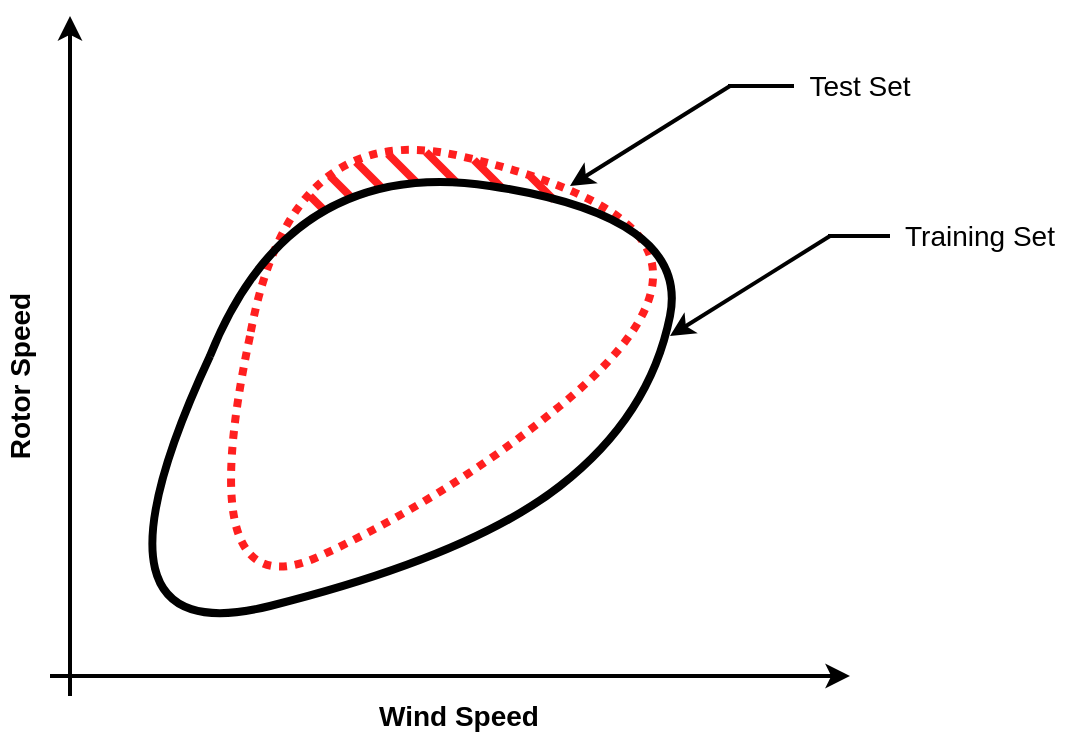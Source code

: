 <mxfile version="13.9.2" type="google"><diagram id="2tEQw7rI3RUy3dNVRnWH" name="Page-1"><mxGraphModel dx="1185" dy="659" grid="1" gridSize="10" guides="1" tooltips="1" connect="1" arrows="1" fold="1" page="1" pageScale="1" pageWidth="850" pageHeight="1100" math="0" shadow="0"><root><mxCell id="0"/><mxCell id="1" parent="0"/><mxCell id="8DVG8qrVCnFSk3iqDiRl-1" value="" style="endArrow=classic;html=1;strokeWidth=2;" edge="1" parent="1"><mxGeometry width="50" height="50" relative="1" as="geometry"><mxPoint x="170" y="400" as="sourcePoint"/><mxPoint x="170" y="60" as="targetPoint"/></mxGeometry></mxCell><mxCell id="8DVG8qrVCnFSk3iqDiRl-2" value="" style="endArrow=classic;html=1;strokeWidth=2;" edge="1" parent="1"><mxGeometry width="50" height="50" relative="1" as="geometry"><mxPoint x="160" y="390" as="sourcePoint"/><mxPoint x="560" y="390" as="targetPoint"/></mxGeometry></mxCell><mxCell id="8DVG8qrVCnFSk3iqDiRl-7" value="" style="curved=1;endArrow=none;html=1;strokeWidth=4;endFill=0;strokeColor=#FF1F1F;dashed=1;dashPattern=1 1;" edge="1" parent="1"><mxGeometry width="50" height="50" relative="1" as="geometry"><mxPoint x="260" y="220" as="sourcePoint"/><mxPoint x="260" y="220" as="targetPoint"/><Array as="points"><mxPoint x="230" y="360"/><mxPoint x="360" y="300"/><mxPoint x="470" y="210"/><mxPoint x="450" y="150"/><mxPoint x="280" y="110"/></Array></mxGeometry></mxCell><mxCell id="8DVG8qrVCnFSk3iqDiRl-8" value="" style="endArrow=none;html=1;strokeColor=#FF1F1F;strokeWidth=4;" edge="1" parent="1"><mxGeometry width="50" height="50" relative="1" as="geometry"><mxPoint x="300" y="140" as="sourcePoint"/><mxPoint x="310" y="150" as="targetPoint"/></mxGeometry></mxCell><mxCell id="8DVG8qrVCnFSk3iqDiRl-9" value="" style="endArrow=none;html=1;strokeColor=#FF1F1F;strokeWidth=4;" edge="1" parent="1"><mxGeometry width="50" height="50" relative="1" as="geometry"><mxPoint x="313" y="133" as="sourcePoint"/><mxPoint x="326" y="146" as="targetPoint"/></mxGeometry></mxCell><mxCell id="8DVG8qrVCnFSk3iqDiRl-10" value="" style="endArrow=none;html=1;strokeColor=#FF1F1F;strokeWidth=4;" edge="1" parent="1"><mxGeometry width="50" height="50" relative="1" as="geometry"><mxPoint x="290" y="150" as="sourcePoint"/><mxPoint x="298" y="158" as="targetPoint"/></mxGeometry></mxCell><mxCell id="8DVG8qrVCnFSk3iqDiRl-11" value="" style="endArrow=none;html=1;strokeColor=#FF1F1F;strokeWidth=4;" edge="1" parent="1"><mxGeometry width="50" height="50" relative="1" as="geometry"><mxPoint x="329" y="129" as="sourcePoint"/><mxPoint x="343" y="143" as="targetPoint"/></mxGeometry></mxCell><mxCell id="8DVG8qrVCnFSk3iqDiRl-12" value="" style="endArrow=none;html=1;strokeColor=#FF1F1F;strokeWidth=4;" edge="1" parent="1"><mxGeometry width="50" height="50" relative="1" as="geometry"><mxPoint x="348" y="128" as="sourcePoint"/><mxPoint x="363" y="143" as="targetPoint"/></mxGeometry></mxCell><mxCell id="8DVG8qrVCnFSk3iqDiRl-13" value="" style="endArrow=none;html=1;strokeColor=#FF1F1F;strokeWidth=4;" edge="1" parent="1"><mxGeometry width="50" height="50" relative="1" as="geometry"><mxPoint x="372" y="132" as="sourcePoint"/><mxPoint x="386" y="146" as="targetPoint"/></mxGeometry></mxCell><mxCell id="8DVG8qrVCnFSk3iqDiRl-14" value="" style="endArrow=none;html=1;strokeColor=#FF1F1F;strokeWidth=4;" edge="1" parent="1"><mxGeometry width="50" height="50" relative="1" as="geometry"><mxPoint x="400" y="140" as="sourcePoint"/><mxPoint x="412" y="152" as="targetPoint"/></mxGeometry></mxCell><mxCell id="8DVG8qrVCnFSk3iqDiRl-6" value="" style="curved=1;endArrow=none;html=1;strokeWidth=4;endFill=0;" edge="1" parent="1"><mxGeometry width="50" height="50" relative="1" as="geometry"><mxPoint x="240" y="230" as="sourcePoint"/><mxPoint x="240" y="230" as="targetPoint"/><Array as="points"><mxPoint x="170" y="380"/><mxPoint x="370" y="330"/><mxPoint x="460" y="260"/><mxPoint x="480" y="160"/><mxPoint x="280" y="130"/></Array></mxGeometry></mxCell><mxCell id="8DVG8qrVCnFSk3iqDiRl-15" value="Wind Speed" style="text;html=1;strokeColor=none;fillColor=none;align=center;verticalAlign=middle;whiteSpace=wrap;rounded=0;fontSize=14;fontStyle=1" vertex="1" parent="1"><mxGeometry x="320" y="400" width="89" height="20" as="geometry"/></mxCell><mxCell id="8DVG8qrVCnFSk3iqDiRl-16" value="Rotor Speed" style="text;html=1;strokeColor=none;fillColor=none;align=center;verticalAlign=middle;whiteSpace=wrap;rounded=0;rotation=-90;fontSize=14;fontStyle=1" vertex="1" parent="1"><mxGeometry x="85" y="230" width="120" height="20" as="geometry"/></mxCell><mxCell id="8DVG8qrVCnFSk3iqDiRl-18" value="Test Set" style="text;html=1;strokeColor=none;fillColor=none;align=center;verticalAlign=middle;whiteSpace=wrap;rounded=0;fontSize=14;" vertex="1" parent="1"><mxGeometry x="530" y="85" width="70" height="20" as="geometry"/></mxCell><mxCell id="8DVG8qrVCnFSk3iqDiRl-19" value="Training Set" style="text;html=1;strokeColor=none;fillColor=none;align=center;verticalAlign=middle;whiteSpace=wrap;rounded=0;fontSize=14;" vertex="1" parent="1"><mxGeometry x="580" y="160" width="90" height="20" as="geometry"/></mxCell><mxCell id="8DVG8qrVCnFSk3iqDiRl-21" value="" style="endArrow=classic;html=1;strokeWidth=2;fontSize=14;" edge="1" parent="1"><mxGeometry width="50" height="50" relative="1" as="geometry"><mxPoint x="550" y="170" as="sourcePoint"/><mxPoint x="470" y="220" as="targetPoint"/></mxGeometry></mxCell><mxCell id="8DVG8qrVCnFSk3iqDiRl-22" value="" style="endArrow=none;html=1;strokeWidth=2;fontSize=14;" edge="1" parent="1" target="8DVG8qrVCnFSk3iqDiRl-19"><mxGeometry width="50" height="50" relative="1" as="geometry"><mxPoint x="549" y="170" as="sourcePoint"/><mxPoint x="560" y="200" as="targetPoint"/></mxGeometry></mxCell><mxCell id="8DVG8qrVCnFSk3iqDiRl-23" value="" style="endArrow=classic;html=1;strokeWidth=2;fontSize=14;" edge="1" parent="1"><mxGeometry width="50" height="50" relative="1" as="geometry"><mxPoint x="500" y="95" as="sourcePoint"/><mxPoint x="420" y="145" as="targetPoint"/></mxGeometry></mxCell><mxCell id="8DVG8qrVCnFSk3iqDiRl-24" value="" style="endArrow=none;html=1;strokeWidth=2;fontSize=14;" edge="1" parent="1"><mxGeometry width="50" height="50" relative="1" as="geometry"><mxPoint x="499" y="95" as="sourcePoint"/><mxPoint x="532" y="95" as="targetPoint"/></mxGeometry></mxCell></root></mxGraphModel></diagram></mxfile>